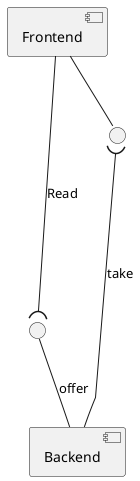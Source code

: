@startuml
'https://plantuml.com/component-diagram
'skinparam linetype ortho
skinparam linetype polyline


[Frontend] as FE
interface " " as FEGET

[Backend] as BE
interface " " as OfferBE
'interface "Read" as TakeBE


FE --d--( OfferBE : Read
FE -d- FEGET
'FE -d- TakeBE

BE --u--( FEGET : take
BE -u- OfferBE :offer
'BE -u- TakeBE



'
'SELECT ..> TakeBE : <<call>>
'OfferBE ..> IUD : <<call>>

@enduml